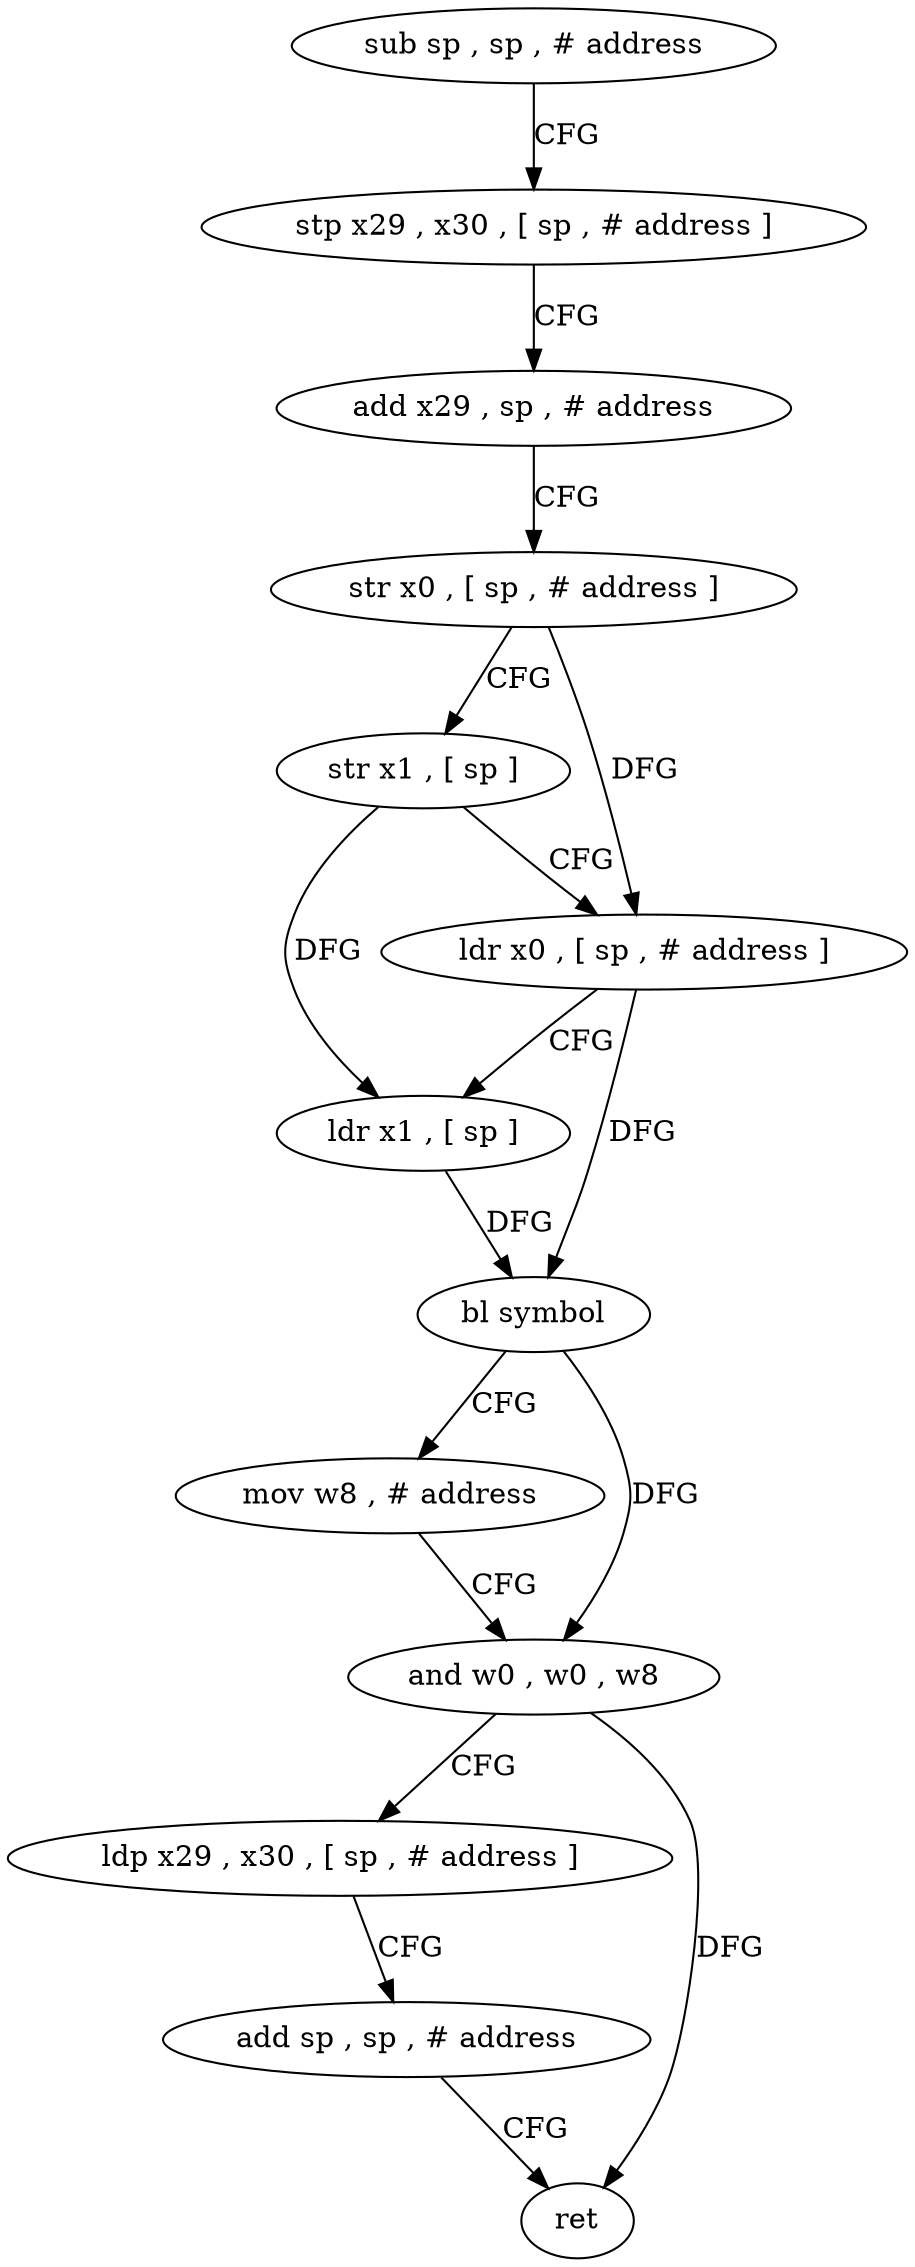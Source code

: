 digraph "func" {
"74744" [label = "sub sp , sp , # address" ]
"74748" [label = "stp x29 , x30 , [ sp , # address ]" ]
"74752" [label = "add x29 , sp , # address" ]
"74756" [label = "str x0 , [ sp , # address ]" ]
"74760" [label = "str x1 , [ sp ]" ]
"74764" [label = "ldr x0 , [ sp , # address ]" ]
"74768" [label = "ldr x1 , [ sp ]" ]
"74772" [label = "bl symbol" ]
"74776" [label = "mov w8 , # address" ]
"74780" [label = "and w0 , w0 , w8" ]
"74784" [label = "ldp x29 , x30 , [ sp , # address ]" ]
"74788" [label = "add sp , sp , # address" ]
"74792" [label = "ret" ]
"74744" -> "74748" [ label = "CFG" ]
"74748" -> "74752" [ label = "CFG" ]
"74752" -> "74756" [ label = "CFG" ]
"74756" -> "74760" [ label = "CFG" ]
"74756" -> "74764" [ label = "DFG" ]
"74760" -> "74764" [ label = "CFG" ]
"74760" -> "74768" [ label = "DFG" ]
"74764" -> "74768" [ label = "CFG" ]
"74764" -> "74772" [ label = "DFG" ]
"74768" -> "74772" [ label = "DFG" ]
"74772" -> "74776" [ label = "CFG" ]
"74772" -> "74780" [ label = "DFG" ]
"74776" -> "74780" [ label = "CFG" ]
"74780" -> "74784" [ label = "CFG" ]
"74780" -> "74792" [ label = "DFG" ]
"74784" -> "74788" [ label = "CFG" ]
"74788" -> "74792" [ label = "CFG" ]
}
